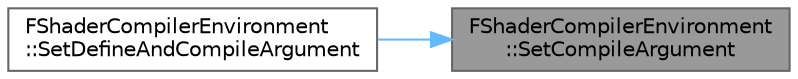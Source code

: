 digraph "FShaderCompilerEnvironment::SetCompileArgument"
{
 // INTERACTIVE_SVG=YES
 // LATEX_PDF_SIZE
  bgcolor="transparent";
  edge [fontname=Helvetica,fontsize=10,labelfontname=Helvetica,labelfontsize=10];
  node [fontname=Helvetica,fontsize=10,shape=box,height=0.2,width=0.4];
  rankdir="RL";
  Node1 [id="Node000001",label="FShaderCompilerEnvironment\l::SetCompileArgument",height=0.2,width=0.4,color="gray40", fillcolor="grey60", style="filled", fontcolor="black",tooltip=" "];
  Node1 -> Node2 [id="edge1_Node000001_Node000002",dir="back",color="steelblue1",style="solid",tooltip=" "];
  Node2 [id="Node000002",label="FShaderCompilerEnvironment\l::SetDefineAndCompileArgument",height=0.2,width=0.4,color="grey40", fillcolor="white", style="filled",URL="$d7/d54/structFShaderCompilerEnvironment.html#a1c5a1d8ab2c1fcc243aa29a9ad673595",tooltip=" "];
}
